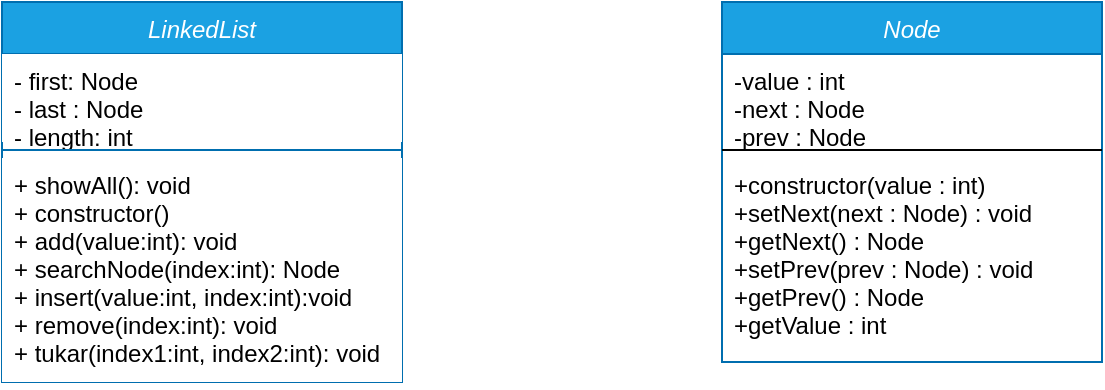 <mxfile version="20.4.2" type="github">
  <diagram id="C5RBs43oDa-KdzZeNtuy" name="Page-1">
    <mxGraphModel dx="1038" dy="571" grid="1" gridSize="10" guides="1" tooltips="1" connect="1" arrows="1" fold="1" page="1" pageScale="1" pageWidth="827" pageHeight="1169" math="0" shadow="0">
      <root>
        <mxCell id="WIyWlLk6GJQsqaUBKTNV-0" />
        <mxCell id="WIyWlLk6GJQsqaUBKTNV-1" parent="WIyWlLk6GJQsqaUBKTNV-0" />
        <mxCell id="yysBNInqc31UL308aAiy-0" value="Node" style="swimlane;fontStyle=2;align=center;verticalAlign=top;childLayout=stackLayout;horizontal=1;startSize=26;horizontalStack=0;resizeParent=1;resizeLast=0;collapsible=1;marginBottom=0;rounded=0;shadow=0;strokeWidth=1;fillColor=#1ba1e2;strokeColor=#006EAF;fontColor=#ffffff;" vertex="1" parent="WIyWlLk6GJQsqaUBKTNV-1">
          <mxGeometry x="510" y="70" width="190" height="180" as="geometry">
            <mxRectangle x="230" y="140" width="160" height="26" as="alternateBounds" />
          </mxGeometry>
        </mxCell>
        <mxCell id="yysBNInqc31UL308aAiy-1" value="-value : int&#xa;-next : Node&#xa;-prev : Node&#xa;" style="text;align=left;verticalAlign=top;spacingLeft=4;spacingRight=4;overflow=hidden;rotatable=0;points=[[0,0.5],[1,0.5]];portConstraint=eastwest;" vertex="1" parent="yysBNInqc31UL308aAiy-0">
          <mxGeometry y="26" width="190" height="44" as="geometry" />
        </mxCell>
        <mxCell id="yysBNInqc31UL308aAiy-2" value="" style="line;html=1;strokeWidth=1;align=left;verticalAlign=middle;spacingTop=-1;spacingLeft=3;spacingRight=3;rotatable=0;labelPosition=right;points=[];portConstraint=eastwest;" vertex="1" parent="yysBNInqc31UL308aAiy-0">
          <mxGeometry y="70" width="190" height="8" as="geometry" />
        </mxCell>
        <mxCell id="yysBNInqc31UL308aAiy-3" value="+constructor(value : int)&#xa;+setNext(next : Node) : void&#xa;+getNext() : Node&#xa;+setPrev(prev : Node) : void&#xa;+getPrev() : Node&#xa;+getValue : int&#xa;&#xa;" style="text;align=left;verticalAlign=top;spacingLeft=4;spacingRight=4;overflow=hidden;rotatable=0;points=[[0,0.5],[1,0.5]];portConstraint=eastwest;" vertex="1" parent="yysBNInqc31UL308aAiy-0">
          <mxGeometry y="78" width="190" height="90" as="geometry" />
        </mxCell>
        <mxCell id="yysBNInqc31UL308aAiy-4" value="LinkedList" style="swimlane;fontStyle=2;align=center;verticalAlign=top;childLayout=stackLayout;horizontal=1;startSize=26;horizontalStack=0;resizeParent=1;resizeParentMax=0;resizeLast=0;collapsible=1;marginBottom=0;labelBackgroundColor=none;fillStyle=solid;fillColor=#1ba1e2;swimlaneFillColor=none;fontColor=#ffffff;strokeColor=#006EAF;" vertex="1" parent="WIyWlLk6GJQsqaUBKTNV-1">
          <mxGeometry x="150" y="70" width="200" height="190" as="geometry" />
        </mxCell>
        <mxCell id="yysBNInqc31UL308aAiy-5" value="- first: Node&#xa;- last : Node&#xa;- length: int" style="text;strokeColor=none;fillColor=default;align=left;verticalAlign=top;spacingLeft=4;spacingRight=4;overflow=hidden;rotatable=0;points=[[0,0.5],[1,0.5]];portConstraint=eastwest;" vertex="1" parent="yysBNInqc31UL308aAiy-4">
          <mxGeometry y="26" width="200" height="44" as="geometry" />
        </mxCell>
        <mxCell id="yysBNInqc31UL308aAiy-6" value="" style="line;strokeWidth=1;fillColor=none;align=left;verticalAlign=middle;spacingTop=-1;spacingLeft=3;spacingRight=3;rotatable=0;labelPosition=right;points=[];portConstraint=eastwest;strokeColor=inherit;" vertex="1" parent="yysBNInqc31UL308aAiy-4">
          <mxGeometry y="70" width="200" height="8" as="geometry" />
        </mxCell>
        <mxCell id="yysBNInqc31UL308aAiy-7" value="+ showAll(): void&#xa;+ constructor()&#xa;+ add(value:int): void&#xa;+ searchNode(index:int): Node&#xa;+ insert(value:int, index:int):void&#xa;+ remove(index:int): void&#xa;+ tukar(index1:int, index2:int): void" style="text;strokeColor=none;fillColor=#FFFFFF;align=left;verticalAlign=top;spacingLeft=4;spacingRight=4;overflow=hidden;rotatable=0;points=[[0,0.5],[1,0.5]];portConstraint=eastwest;" vertex="1" parent="yysBNInqc31UL308aAiy-4">
          <mxGeometry y="78" width="200" height="112" as="geometry" />
        </mxCell>
      </root>
    </mxGraphModel>
  </diagram>
</mxfile>
